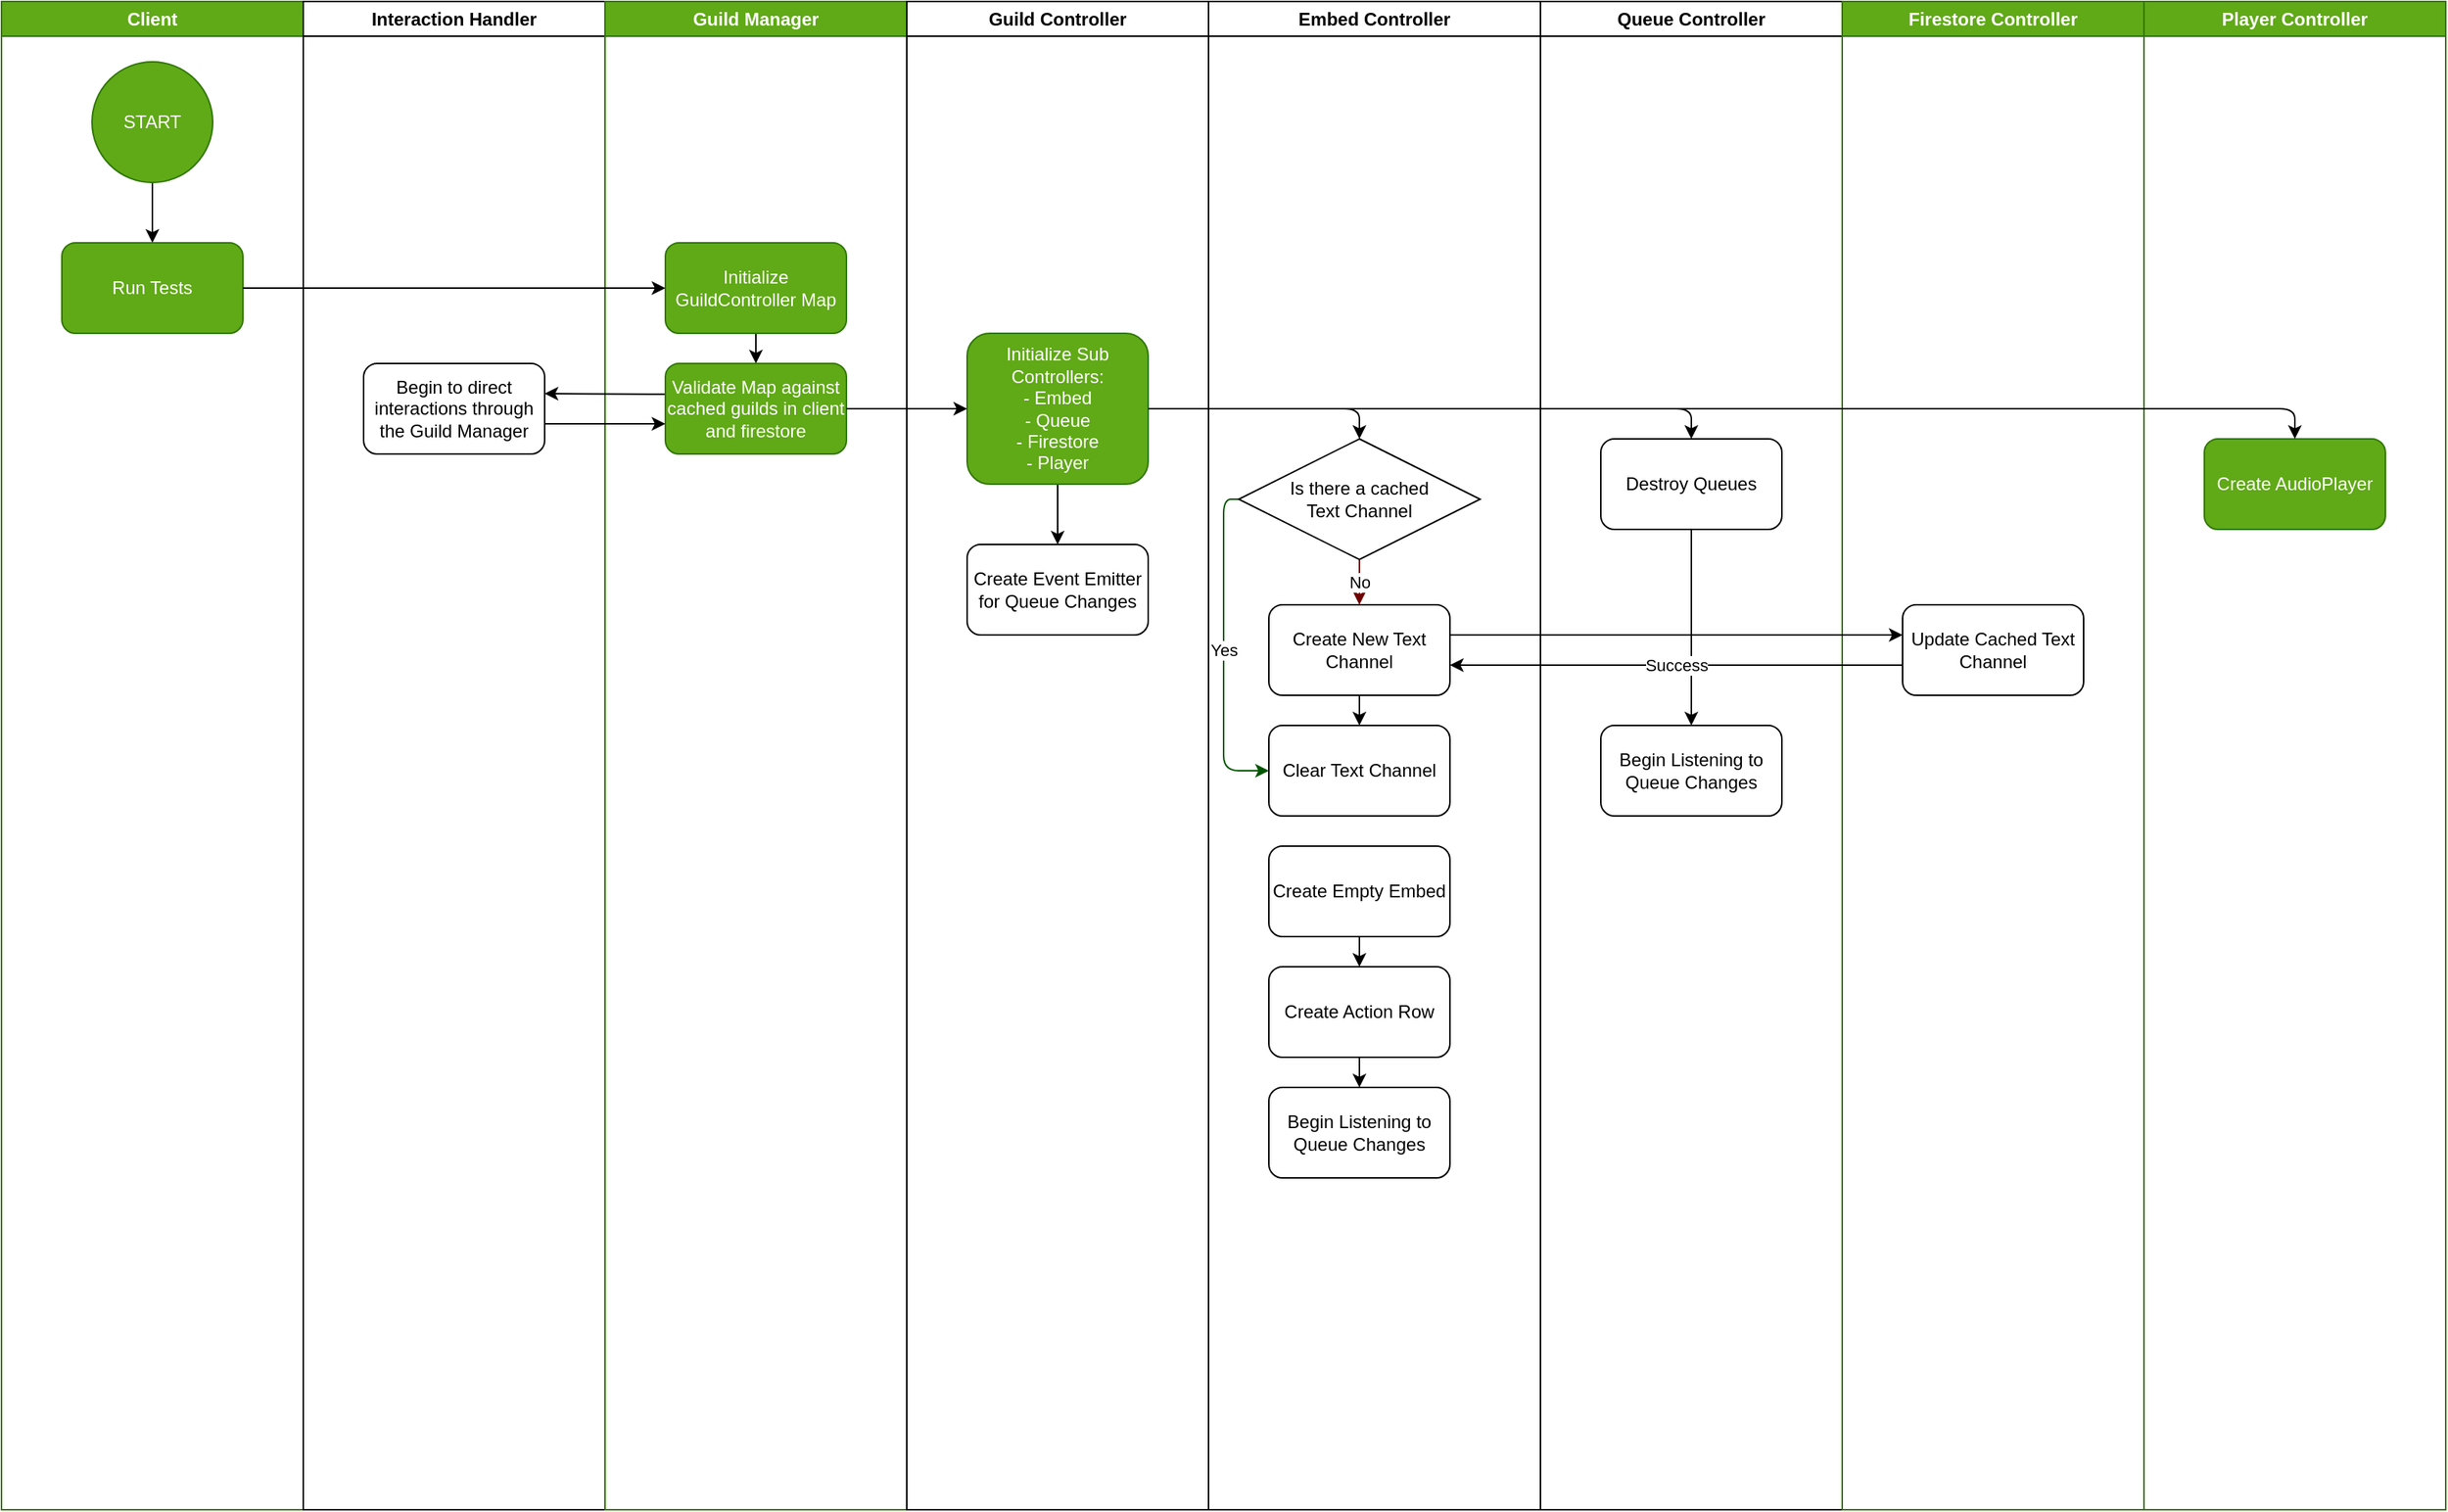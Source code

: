 <mxfile>
    <diagram id="jdxhVcqK-yEDoykmqJeY" name="Page-1">
        <mxGraphModel dx="1666" dy="1228" grid="1" gridSize="10" guides="1" tooltips="1" connect="1" arrows="1" fold="1" page="1" pageScale="1" pageWidth="850" pageHeight="1100" math="0" shadow="0">
            <root>
                <mxCell id="0"/>
                <mxCell id="1" parent="0"/>
                <mxCell id="10" value="Client" style="swimlane;whiteSpace=wrap;html=1;fillColor=#60a917;fontColor=#ffffff;strokeColor=#2D7600;" vertex="1" parent="1">
                    <mxGeometry x="40" y="40" width="200" height="1000" as="geometry"/>
                </mxCell>
                <mxCell id="31" style="edgeStyle=orthogonalEdgeStyle;html=1;exitX=0.5;exitY=1;exitDx=0;exitDy=0;entryX=0.5;entryY=0;entryDx=0;entryDy=0;" edge="1" parent="10" source="21" target="30">
                    <mxGeometry relative="1" as="geometry"/>
                </mxCell>
                <mxCell id="21" value="START" style="ellipse;whiteSpace=wrap;html=1;aspect=fixed;fillColor=#60a917;fontColor=#ffffff;strokeColor=#2D7600;" vertex="1" parent="10">
                    <mxGeometry x="60" y="40" width="80" height="80" as="geometry"/>
                </mxCell>
                <mxCell id="30" value="Run Tests" style="rounded=1;whiteSpace=wrap;html=1;fillColor=#60a917;fontColor=#ffffff;strokeColor=#2D7600;" vertex="1" parent="10">
                    <mxGeometry x="40" y="160" width="120" height="60" as="geometry"/>
                </mxCell>
                <mxCell id="12" value="Interaction Handler" style="swimlane;whiteSpace=wrap;html=1;" vertex="1" parent="1">
                    <mxGeometry x="240" y="40" width="200" height="1000" as="geometry"/>
                </mxCell>
                <mxCell id="38" value="Begin to direct interactions through the Guild Manager" style="rounded=1;whiteSpace=wrap;html=1;" vertex="1" parent="12">
                    <mxGeometry x="40" y="240" width="120" height="60" as="geometry"/>
                </mxCell>
                <mxCell id="13" value="Guild Manager" style="swimlane;whiteSpace=wrap;html=1;fillColor=#60a917;fontColor=#ffffff;strokeColor=#2D7600;" vertex="1" parent="1">
                    <mxGeometry x="440" y="40" width="200" height="1000" as="geometry"/>
                </mxCell>
                <mxCell id="29" value="" style="edgeStyle=orthogonalEdgeStyle;html=1;entryX=0.5;entryY=0;entryDx=0;entryDy=0;" edge="1" parent="13" source="22" target="33">
                    <mxGeometry relative="1" as="geometry">
                        <mxPoint x="100" y="320" as="targetPoint"/>
                    </mxGeometry>
                </mxCell>
                <mxCell id="22" value="Initialize GuildController Map" style="rounded=1;whiteSpace=wrap;html=1;fillColor=#60a917;fontColor=#ffffff;strokeColor=#2D7600;" vertex="1" parent="13">
                    <mxGeometry x="40" y="160" width="120" height="60" as="geometry"/>
                </mxCell>
                <mxCell id="33" value="Validate Map against cached guilds in client and firestore" style="rounded=1;whiteSpace=wrap;html=1;fillColor=#60a917;fontColor=#ffffff;strokeColor=#2D7600;" vertex="1" parent="13">
                    <mxGeometry x="40" y="240" width="120" height="60" as="geometry"/>
                </mxCell>
                <mxCell id="15" value="Guild Controller" style="swimlane;whiteSpace=wrap;html=1;" vertex="1" parent="1">
                    <mxGeometry x="640" y="40" width="200" height="1000" as="geometry"/>
                </mxCell>
                <mxCell id="98" value="" style="edgeStyle=orthogonalEdgeStyle;html=1;" edge="1" parent="15" source="78" target="97">
                    <mxGeometry relative="1" as="geometry"/>
                </mxCell>
                <mxCell id="78" value="Initialize Sub Controllers:&lt;br&gt;- Embed&lt;br&gt;- Queue&lt;br&gt;- Firestore&lt;br&gt;- Player" style="rounded=1;whiteSpace=wrap;html=1;fillColor=#60a917;fontColor=#ffffff;strokeColor=#2D7600;" vertex="1" parent="15">
                    <mxGeometry x="40" y="220" width="120" height="100" as="geometry"/>
                </mxCell>
                <mxCell id="97" value="Create Event Emitter for Queue Changes" style="rounded=1;whiteSpace=wrap;html=1;" vertex="1" parent="15">
                    <mxGeometry x="40" y="360" width="120" height="60" as="geometry"/>
                </mxCell>
                <mxCell id="17" value="Embed Controller" style="swimlane;whiteSpace=wrap;html=1;" vertex="1" parent="1">
                    <mxGeometry x="840" y="40" width="220" height="1000" as="geometry"/>
                </mxCell>
                <mxCell id="60" style="edgeStyle=orthogonalEdgeStyle;html=1;exitX=0.5;exitY=1;exitDx=0;exitDy=0;entryX=0.5;entryY=0;entryDx=0;entryDy=0;" edge="1" parent="17" source="46" target="59">
                    <mxGeometry relative="1" as="geometry"/>
                </mxCell>
                <mxCell id="46" value="Create Empty Embed" style="rounded=1;whiteSpace=wrap;html=1;" vertex="1" parent="17">
                    <mxGeometry x="40" y="560" width="120" height="60" as="geometry"/>
                </mxCell>
                <mxCell id="100" style="edgeStyle=orthogonalEdgeStyle;html=1;exitX=0.5;exitY=1;exitDx=0;exitDy=0;entryX=0.5;entryY=0;entryDx=0;entryDy=0;" edge="1" parent="17" source="59" target="99">
                    <mxGeometry relative="1" as="geometry"/>
                </mxCell>
                <mxCell id="59" value="Create Action Row" style="rounded=1;whiteSpace=wrap;html=1;" vertex="1" parent="17">
                    <mxGeometry x="40" y="640" width="120" height="60" as="geometry"/>
                </mxCell>
                <mxCell id="81" value="Yes" style="edgeStyle=orthogonalEdgeStyle;html=1;entryX=0;entryY=0.5;entryDx=0;entryDy=0;exitX=0;exitY=0.5;exitDx=0;exitDy=0;fillColor=#008a00;strokeColor=#005700;" edge="1" parent="17" source="77" target="84">
                    <mxGeometry relative="1" as="geometry"/>
                </mxCell>
                <mxCell id="83" value="No" style="edgeStyle=orthogonalEdgeStyle;html=1;exitX=0.5;exitY=1;exitDx=0;exitDy=0;entryX=0.5;entryY=0;entryDx=0;entryDy=0;fillColor=#a20025;strokeColor=#6F0000;" edge="1" parent="17" source="77" target="82">
                    <mxGeometry relative="1" as="geometry"/>
                </mxCell>
                <mxCell id="77" value="Is there a cached &lt;br&gt;Text Channel" style="rhombus;whiteSpace=wrap;html=1;" vertex="1" parent="17">
                    <mxGeometry x="20" y="290" width="160" height="80" as="geometry"/>
                </mxCell>
                <mxCell id="85" style="edgeStyle=orthogonalEdgeStyle;html=1;exitX=0.5;exitY=1;exitDx=0;exitDy=0;entryX=0.5;entryY=0;entryDx=0;entryDy=0;" edge="1" parent="17" source="82" target="84">
                    <mxGeometry relative="1" as="geometry"/>
                </mxCell>
                <mxCell id="82" value="Create New Text Channel" style="rounded=1;whiteSpace=wrap;html=1;" vertex="1" parent="17">
                    <mxGeometry x="40" y="400" width="120" height="60" as="geometry"/>
                </mxCell>
                <mxCell id="84" value="Clear Text Channel" style="rounded=1;whiteSpace=wrap;html=1;" vertex="1" parent="17">
                    <mxGeometry x="40" y="480" width="120" height="60" as="geometry"/>
                </mxCell>
                <mxCell id="99" value="Begin Listening to Queue Changes" style="rounded=1;whiteSpace=wrap;html=1;" vertex="1" parent="17">
                    <mxGeometry x="40" y="720" width="120" height="60" as="geometry"/>
                </mxCell>
                <mxCell id="18" value="Queue Controller" style="swimlane;whiteSpace=wrap;html=1;" vertex="1" parent="1">
                    <mxGeometry x="1060" y="40" width="200" height="1000" as="geometry"/>
                </mxCell>
                <mxCell id="95" style="edgeStyle=orthogonalEdgeStyle;html=1;entryX=0.5;entryY=0;entryDx=0;entryDy=0;" edge="1" parent="18" source="48" target="94">
                    <mxGeometry relative="1" as="geometry"/>
                </mxCell>
                <mxCell id="48" value="Destroy Queues" style="rounded=1;whiteSpace=wrap;html=1;" vertex="1" parent="18">
                    <mxGeometry x="40" y="290" width="120" height="60" as="geometry"/>
                </mxCell>
                <mxCell id="94" value="Begin Listening to Queue Changes" style="rounded=1;whiteSpace=wrap;html=1;" vertex="1" parent="18">
                    <mxGeometry x="40" y="480" width="120" height="60" as="geometry"/>
                </mxCell>
                <mxCell id="19" value="Firestore Controller" style="swimlane;whiteSpace=wrap;html=1;fillColor=#60a917;fontColor=#ffffff;strokeColor=#2D7600;" vertex="1" parent="1">
                    <mxGeometry x="1260" y="40" width="200" height="1000" as="geometry"/>
                </mxCell>
                <mxCell id="87" value="Update Cached Text Channel" style="rounded=1;whiteSpace=wrap;html=1;" vertex="1" parent="19">
                    <mxGeometry x="40" y="400" width="120" height="60" as="geometry"/>
                </mxCell>
                <mxCell id="32" style="edgeStyle=orthogonalEdgeStyle;html=1;exitX=1;exitY=0.5;exitDx=0;exitDy=0;entryX=0;entryY=0.5;entryDx=0;entryDy=0;" edge="1" parent="1" source="30" target="22">
                    <mxGeometry relative="1" as="geometry"/>
                </mxCell>
                <mxCell id="40" style="edgeStyle=orthogonalEdgeStyle;html=1;exitX=-0.015;exitY=0.34;exitDx=0;exitDy=0;exitPerimeter=0;" edge="1" parent="1" source="33">
                    <mxGeometry relative="1" as="geometry">
                        <mxPoint x="400" y="300" as="targetPoint"/>
                        <Array as="points">
                            <mxPoint x="480" y="300"/>
                        </Array>
                    </mxGeometry>
                </mxCell>
                <mxCell id="45" value="Player Controller" style="swimlane;whiteSpace=wrap;html=1;fillColor=#60a917;fontColor=#ffffff;strokeColor=#2D7600;" vertex="1" parent="1">
                    <mxGeometry x="1460" y="40" width="200" height="1000" as="geometry"/>
                </mxCell>
                <mxCell id="49" value="Create AudioPlayer" style="rounded=1;whiteSpace=wrap;html=1;fillColor=#60a917;fontColor=#ffffff;strokeColor=#2D7600;" vertex="1" parent="45">
                    <mxGeometry x="40" y="290" width="120" height="60" as="geometry"/>
                </mxCell>
                <mxCell id="79" style="edgeStyle=orthogonalEdgeStyle;html=1;entryX=0;entryY=0.5;entryDx=0;entryDy=0;" edge="1" parent="1" source="33" target="78">
                    <mxGeometry relative="1" as="geometry"/>
                </mxCell>
                <mxCell id="80" style="edgeStyle=orthogonalEdgeStyle;html=1;entryX=0.5;entryY=0;entryDx=0;entryDy=0;" edge="1" parent="1" source="78" target="77">
                    <mxGeometry relative="1" as="geometry"/>
                </mxCell>
                <mxCell id="86" style="edgeStyle=orthogonalEdgeStyle;html=1;entryX=0.5;entryY=0;entryDx=0;entryDy=0;" edge="1" parent="1" source="78" target="48">
                    <mxGeometry relative="1" as="geometry"/>
                </mxCell>
                <mxCell id="88" style="edgeStyle=orthogonalEdgeStyle;html=1;" edge="1" parent="1" source="82">
                    <mxGeometry relative="1" as="geometry">
                        <mxPoint x="1300" y="460" as="targetPoint"/>
                        <Array as="points">
                            <mxPoint x="1300" y="460"/>
                        </Array>
                    </mxGeometry>
                </mxCell>
                <mxCell id="89" value="Success" style="edgeStyle=orthogonalEdgeStyle;html=1;" edge="1" parent="1" source="87">
                    <mxGeometry relative="1" as="geometry">
                        <mxPoint x="1000" y="480" as="targetPoint"/>
                        <Array as="points">
                            <mxPoint x="1000" y="480"/>
                        </Array>
                    </mxGeometry>
                </mxCell>
                <mxCell id="90" style="edgeStyle=orthogonalEdgeStyle;html=1;" edge="1" parent="1">
                    <mxGeometry relative="1" as="geometry">
                        <mxPoint x="400" y="320" as="sourcePoint"/>
                        <mxPoint x="480" y="320" as="targetPoint"/>
                        <Array as="points">
                            <mxPoint x="400" y="320"/>
                            <mxPoint x="480" y="320"/>
                        </Array>
                    </mxGeometry>
                </mxCell>
                <mxCell id="91" style="edgeStyle=orthogonalEdgeStyle;html=1;entryX=0.5;entryY=0;entryDx=0;entryDy=0;" edge="1" parent="1" source="78" target="49">
                    <mxGeometry relative="1" as="geometry"/>
                </mxCell>
            </root>
        </mxGraphModel>
    </diagram>
</mxfile>